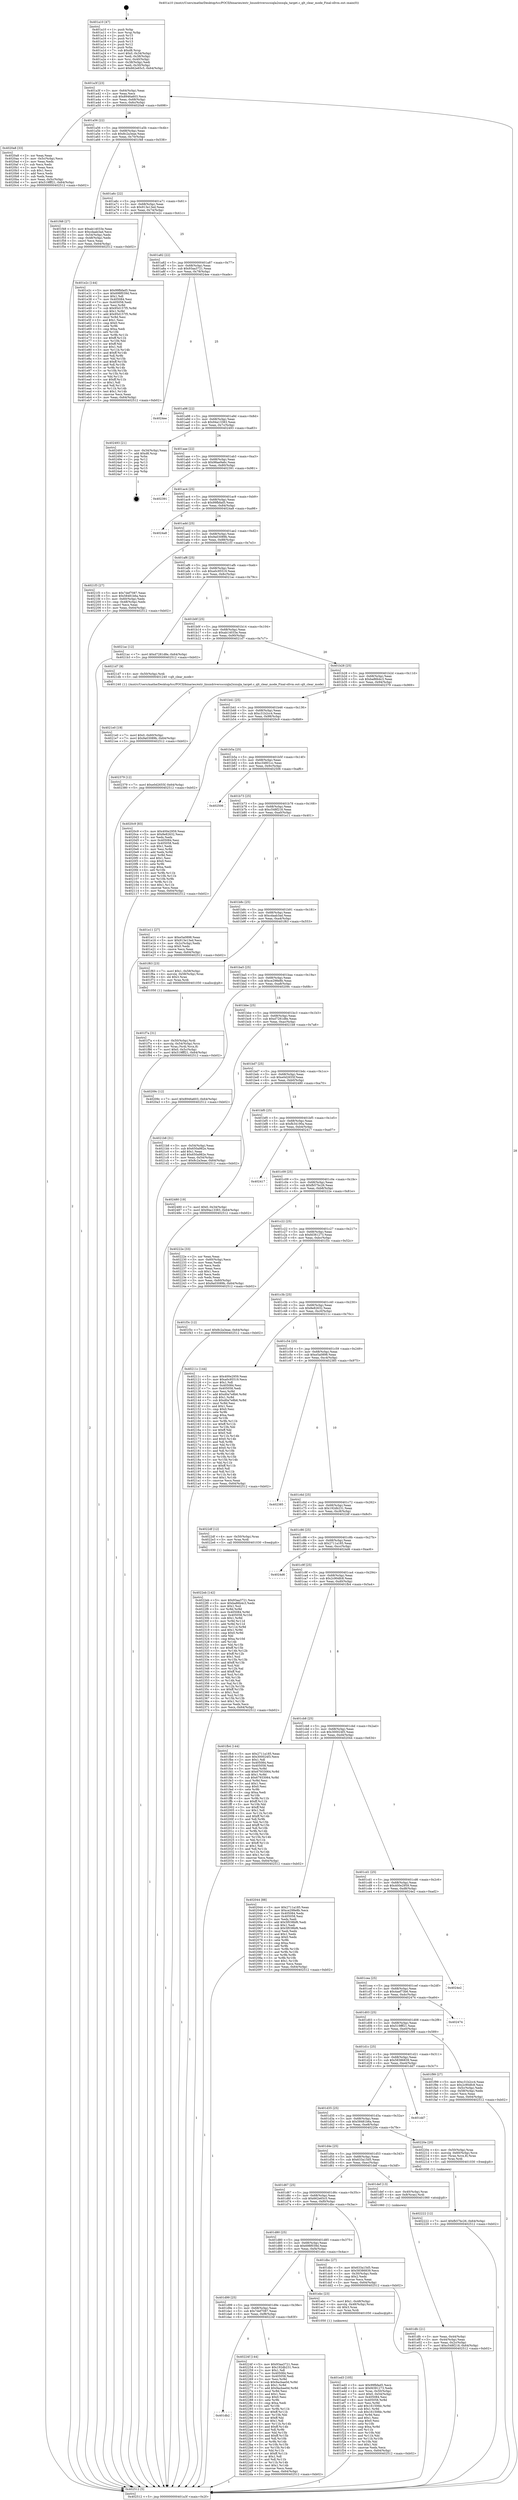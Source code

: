 digraph "0x401a10" {
  label = "0x401a10 (/mnt/c/Users/mathe/Desktop/tcc/POCII/binaries/extr_linuxdriversscsiqla2xxxqla_target.c_qlt_clear_mode_Final-ollvm.out::main(0))"
  labelloc = "t"
  node[shape=record]

  Entry [label="",width=0.3,height=0.3,shape=circle,fillcolor=black,style=filled]
  "0x401a3f" [label="{
     0x401a3f [23]\l
     | [instrs]\l
     &nbsp;&nbsp;0x401a3f \<+3\>: mov -0x64(%rbp),%eax\l
     &nbsp;&nbsp;0x401a42 \<+2\>: mov %eax,%ecx\l
     &nbsp;&nbsp;0x401a44 \<+6\>: sub $0x8946a603,%ecx\l
     &nbsp;&nbsp;0x401a4a \<+3\>: mov %eax,-0x68(%rbp)\l
     &nbsp;&nbsp;0x401a4d \<+3\>: mov %ecx,-0x6c(%rbp)\l
     &nbsp;&nbsp;0x401a50 \<+6\>: je 00000000004020a8 \<main+0x698\>\l
  }"]
  "0x4020a8" [label="{
     0x4020a8 [33]\l
     | [instrs]\l
     &nbsp;&nbsp;0x4020a8 \<+2\>: xor %eax,%eax\l
     &nbsp;&nbsp;0x4020aa \<+3\>: mov -0x5c(%rbp),%ecx\l
     &nbsp;&nbsp;0x4020ad \<+2\>: mov %eax,%edx\l
     &nbsp;&nbsp;0x4020af \<+2\>: sub %ecx,%edx\l
     &nbsp;&nbsp;0x4020b1 \<+2\>: mov %eax,%ecx\l
     &nbsp;&nbsp;0x4020b3 \<+3\>: sub $0x1,%ecx\l
     &nbsp;&nbsp;0x4020b6 \<+2\>: add %ecx,%edx\l
     &nbsp;&nbsp;0x4020b8 \<+2\>: sub %edx,%eax\l
     &nbsp;&nbsp;0x4020ba \<+3\>: mov %eax,-0x5c(%rbp)\l
     &nbsp;&nbsp;0x4020bd \<+7\>: movl $0x519fff21,-0x64(%rbp)\l
     &nbsp;&nbsp;0x4020c4 \<+5\>: jmp 0000000000402512 \<main+0xb02\>\l
  }"]
  "0x401a56" [label="{
     0x401a56 [22]\l
     | [instrs]\l
     &nbsp;&nbsp;0x401a56 \<+5\>: jmp 0000000000401a5b \<main+0x4b\>\l
     &nbsp;&nbsp;0x401a5b \<+3\>: mov -0x68(%rbp),%eax\l
     &nbsp;&nbsp;0x401a5e \<+5\>: sub $0x8c2a3eae,%eax\l
     &nbsp;&nbsp;0x401a63 \<+3\>: mov %eax,-0x70(%rbp)\l
     &nbsp;&nbsp;0x401a66 \<+6\>: je 0000000000401f48 \<main+0x538\>\l
  }"]
  Exit [label="",width=0.3,height=0.3,shape=circle,fillcolor=black,style=filled,peripheries=2]
  "0x401f48" [label="{
     0x401f48 [27]\l
     | [instrs]\l
     &nbsp;&nbsp;0x401f48 \<+5\>: mov $0xab14033e,%eax\l
     &nbsp;&nbsp;0x401f4d \<+5\>: mov $0xcdaab3ad,%ecx\l
     &nbsp;&nbsp;0x401f52 \<+3\>: mov -0x54(%rbp),%edx\l
     &nbsp;&nbsp;0x401f55 \<+3\>: cmp -0x48(%rbp),%edx\l
     &nbsp;&nbsp;0x401f58 \<+3\>: cmovl %ecx,%eax\l
     &nbsp;&nbsp;0x401f5b \<+3\>: mov %eax,-0x64(%rbp)\l
     &nbsp;&nbsp;0x401f5e \<+5\>: jmp 0000000000402512 \<main+0xb02\>\l
  }"]
  "0x401a6c" [label="{
     0x401a6c [22]\l
     | [instrs]\l
     &nbsp;&nbsp;0x401a6c \<+5\>: jmp 0000000000401a71 \<main+0x61\>\l
     &nbsp;&nbsp;0x401a71 \<+3\>: mov -0x68(%rbp),%eax\l
     &nbsp;&nbsp;0x401a74 \<+5\>: sub $0x913e13ed,%eax\l
     &nbsp;&nbsp;0x401a79 \<+3\>: mov %eax,-0x74(%rbp)\l
     &nbsp;&nbsp;0x401a7c \<+6\>: je 0000000000401e2c \<main+0x41c\>\l
  }"]
  "0x4022eb" [label="{
     0x4022eb [142]\l
     | [instrs]\l
     &nbsp;&nbsp;0x4022eb \<+5\>: mov $0x93aa3721,%ecx\l
     &nbsp;&nbsp;0x4022f0 \<+5\>: mov $0xba86b4c3,%edx\l
     &nbsp;&nbsp;0x4022f5 \<+3\>: mov $0x1,%sil\l
     &nbsp;&nbsp;0x4022f8 \<+3\>: xor %r8d,%r8d\l
     &nbsp;&nbsp;0x4022fb \<+8\>: mov 0x405084,%r9d\l
     &nbsp;&nbsp;0x402303 \<+8\>: mov 0x405058,%r10d\l
     &nbsp;&nbsp;0x40230b \<+4\>: sub $0x1,%r8d\l
     &nbsp;&nbsp;0x40230f \<+3\>: mov %r9d,%r11d\l
     &nbsp;&nbsp;0x402312 \<+3\>: add %r8d,%r11d\l
     &nbsp;&nbsp;0x402315 \<+4\>: imul %r11d,%r9d\l
     &nbsp;&nbsp;0x402319 \<+4\>: and $0x1,%r9d\l
     &nbsp;&nbsp;0x40231d \<+4\>: cmp $0x0,%r9d\l
     &nbsp;&nbsp;0x402321 \<+3\>: sete %bl\l
     &nbsp;&nbsp;0x402324 \<+4\>: cmp $0xa,%r10d\l
     &nbsp;&nbsp;0x402328 \<+4\>: setl %r14b\l
     &nbsp;&nbsp;0x40232c \<+3\>: mov %bl,%r15b\l
     &nbsp;&nbsp;0x40232f \<+4\>: xor $0xff,%r15b\l
     &nbsp;&nbsp;0x402333 \<+3\>: mov %r14b,%r12b\l
     &nbsp;&nbsp;0x402336 \<+4\>: xor $0xff,%r12b\l
     &nbsp;&nbsp;0x40233a \<+4\>: xor $0x1,%sil\l
     &nbsp;&nbsp;0x40233e \<+3\>: mov %r15b,%r13b\l
     &nbsp;&nbsp;0x402341 \<+4\>: and $0xff,%r13b\l
     &nbsp;&nbsp;0x402345 \<+3\>: and %sil,%bl\l
     &nbsp;&nbsp;0x402348 \<+3\>: mov %r12b,%al\l
     &nbsp;&nbsp;0x40234b \<+2\>: and $0xff,%al\l
     &nbsp;&nbsp;0x40234d \<+3\>: and %sil,%r14b\l
     &nbsp;&nbsp;0x402350 \<+3\>: or %bl,%r13b\l
     &nbsp;&nbsp;0x402353 \<+3\>: or %r14b,%al\l
     &nbsp;&nbsp;0x402356 \<+3\>: xor %al,%r13b\l
     &nbsp;&nbsp;0x402359 \<+3\>: or %r12b,%r15b\l
     &nbsp;&nbsp;0x40235c \<+4\>: xor $0xff,%r15b\l
     &nbsp;&nbsp;0x402360 \<+4\>: or $0x1,%sil\l
     &nbsp;&nbsp;0x402364 \<+3\>: and %sil,%r15b\l
     &nbsp;&nbsp;0x402367 \<+3\>: or %r15b,%r13b\l
     &nbsp;&nbsp;0x40236a \<+4\>: test $0x1,%r13b\l
     &nbsp;&nbsp;0x40236e \<+3\>: cmovne %edx,%ecx\l
     &nbsp;&nbsp;0x402371 \<+3\>: mov %ecx,-0x64(%rbp)\l
     &nbsp;&nbsp;0x402374 \<+5\>: jmp 0000000000402512 \<main+0xb02\>\l
  }"]
  "0x401e2c" [label="{
     0x401e2c [144]\l
     | [instrs]\l
     &nbsp;&nbsp;0x401e2c \<+5\>: mov $0x99fbfad5,%eax\l
     &nbsp;&nbsp;0x401e31 \<+5\>: mov $0x698f039d,%ecx\l
     &nbsp;&nbsp;0x401e36 \<+2\>: mov $0x1,%dl\l
     &nbsp;&nbsp;0x401e38 \<+7\>: mov 0x405084,%esi\l
     &nbsp;&nbsp;0x401e3f \<+7\>: mov 0x405058,%edi\l
     &nbsp;&nbsp;0x401e46 \<+3\>: mov %esi,%r8d\l
     &nbsp;&nbsp;0x401e49 \<+7\>: sub $0x95d157f5,%r8d\l
     &nbsp;&nbsp;0x401e50 \<+4\>: sub $0x1,%r8d\l
     &nbsp;&nbsp;0x401e54 \<+7\>: add $0x95d157f5,%r8d\l
     &nbsp;&nbsp;0x401e5b \<+4\>: imul %r8d,%esi\l
     &nbsp;&nbsp;0x401e5f \<+3\>: and $0x1,%esi\l
     &nbsp;&nbsp;0x401e62 \<+3\>: cmp $0x0,%esi\l
     &nbsp;&nbsp;0x401e65 \<+4\>: sete %r9b\l
     &nbsp;&nbsp;0x401e69 \<+3\>: cmp $0xa,%edi\l
     &nbsp;&nbsp;0x401e6c \<+4\>: setl %r10b\l
     &nbsp;&nbsp;0x401e70 \<+3\>: mov %r9b,%r11b\l
     &nbsp;&nbsp;0x401e73 \<+4\>: xor $0xff,%r11b\l
     &nbsp;&nbsp;0x401e77 \<+3\>: mov %r10b,%bl\l
     &nbsp;&nbsp;0x401e7a \<+3\>: xor $0xff,%bl\l
     &nbsp;&nbsp;0x401e7d \<+3\>: xor $0x1,%dl\l
     &nbsp;&nbsp;0x401e80 \<+3\>: mov %r11b,%r14b\l
     &nbsp;&nbsp;0x401e83 \<+4\>: and $0xff,%r14b\l
     &nbsp;&nbsp;0x401e87 \<+3\>: and %dl,%r9b\l
     &nbsp;&nbsp;0x401e8a \<+3\>: mov %bl,%r15b\l
     &nbsp;&nbsp;0x401e8d \<+4\>: and $0xff,%r15b\l
     &nbsp;&nbsp;0x401e91 \<+3\>: and %dl,%r10b\l
     &nbsp;&nbsp;0x401e94 \<+3\>: or %r9b,%r14b\l
     &nbsp;&nbsp;0x401e97 \<+3\>: or %r10b,%r15b\l
     &nbsp;&nbsp;0x401e9a \<+3\>: xor %r15b,%r14b\l
     &nbsp;&nbsp;0x401e9d \<+3\>: or %bl,%r11b\l
     &nbsp;&nbsp;0x401ea0 \<+4\>: xor $0xff,%r11b\l
     &nbsp;&nbsp;0x401ea4 \<+3\>: or $0x1,%dl\l
     &nbsp;&nbsp;0x401ea7 \<+3\>: and %dl,%r11b\l
     &nbsp;&nbsp;0x401eaa \<+3\>: or %r11b,%r14b\l
     &nbsp;&nbsp;0x401ead \<+4\>: test $0x1,%r14b\l
     &nbsp;&nbsp;0x401eb1 \<+3\>: cmovne %ecx,%eax\l
     &nbsp;&nbsp;0x401eb4 \<+3\>: mov %eax,-0x64(%rbp)\l
     &nbsp;&nbsp;0x401eb7 \<+5\>: jmp 0000000000402512 \<main+0xb02\>\l
  }"]
  "0x401a82" [label="{
     0x401a82 [22]\l
     | [instrs]\l
     &nbsp;&nbsp;0x401a82 \<+5\>: jmp 0000000000401a87 \<main+0x77\>\l
     &nbsp;&nbsp;0x401a87 \<+3\>: mov -0x68(%rbp),%eax\l
     &nbsp;&nbsp;0x401a8a \<+5\>: sub $0x93aa3721,%eax\l
     &nbsp;&nbsp;0x401a8f \<+3\>: mov %eax,-0x78(%rbp)\l
     &nbsp;&nbsp;0x401a92 \<+6\>: je 00000000004024ee \<main+0xade\>\l
  }"]
  "0x401db2" [label="{
     0x401db2\l
  }", style=dashed]
  "0x4024ee" [label="{
     0x4024ee\l
  }", style=dashed]
  "0x401a98" [label="{
     0x401a98 [22]\l
     | [instrs]\l
     &nbsp;&nbsp;0x401a98 \<+5\>: jmp 0000000000401a9d \<main+0x8d\>\l
     &nbsp;&nbsp;0x401a9d \<+3\>: mov -0x68(%rbp),%eax\l
     &nbsp;&nbsp;0x401aa0 \<+5\>: sub $0x94a13383,%eax\l
     &nbsp;&nbsp;0x401aa5 \<+3\>: mov %eax,-0x7c(%rbp)\l
     &nbsp;&nbsp;0x401aa8 \<+6\>: je 0000000000402493 \<main+0xa83\>\l
  }"]
  "0x40224f" [label="{
     0x40224f [144]\l
     | [instrs]\l
     &nbsp;&nbsp;0x40224f \<+5\>: mov $0x93aa3721,%eax\l
     &nbsp;&nbsp;0x402254 \<+5\>: mov $0x192db231,%ecx\l
     &nbsp;&nbsp;0x402259 \<+2\>: mov $0x1,%dl\l
     &nbsp;&nbsp;0x40225b \<+7\>: mov 0x405084,%esi\l
     &nbsp;&nbsp;0x402262 \<+7\>: mov 0x405058,%edi\l
     &nbsp;&nbsp;0x402269 \<+3\>: mov %esi,%r8d\l
     &nbsp;&nbsp;0x40226c \<+7\>: sub $0x9acbae0d,%r8d\l
     &nbsp;&nbsp;0x402273 \<+4\>: sub $0x1,%r8d\l
     &nbsp;&nbsp;0x402277 \<+7\>: add $0x9acbae0d,%r8d\l
     &nbsp;&nbsp;0x40227e \<+4\>: imul %r8d,%esi\l
     &nbsp;&nbsp;0x402282 \<+3\>: and $0x1,%esi\l
     &nbsp;&nbsp;0x402285 \<+3\>: cmp $0x0,%esi\l
     &nbsp;&nbsp;0x402288 \<+4\>: sete %r9b\l
     &nbsp;&nbsp;0x40228c \<+3\>: cmp $0xa,%edi\l
     &nbsp;&nbsp;0x40228f \<+4\>: setl %r10b\l
     &nbsp;&nbsp;0x402293 \<+3\>: mov %r9b,%r11b\l
     &nbsp;&nbsp;0x402296 \<+4\>: xor $0xff,%r11b\l
     &nbsp;&nbsp;0x40229a \<+3\>: mov %r10b,%bl\l
     &nbsp;&nbsp;0x40229d \<+3\>: xor $0xff,%bl\l
     &nbsp;&nbsp;0x4022a0 \<+3\>: xor $0x1,%dl\l
     &nbsp;&nbsp;0x4022a3 \<+3\>: mov %r11b,%r14b\l
     &nbsp;&nbsp;0x4022a6 \<+4\>: and $0xff,%r14b\l
     &nbsp;&nbsp;0x4022aa \<+3\>: and %dl,%r9b\l
     &nbsp;&nbsp;0x4022ad \<+3\>: mov %bl,%r15b\l
     &nbsp;&nbsp;0x4022b0 \<+4\>: and $0xff,%r15b\l
     &nbsp;&nbsp;0x4022b4 \<+3\>: and %dl,%r10b\l
     &nbsp;&nbsp;0x4022b7 \<+3\>: or %r9b,%r14b\l
     &nbsp;&nbsp;0x4022ba \<+3\>: or %r10b,%r15b\l
     &nbsp;&nbsp;0x4022bd \<+3\>: xor %r15b,%r14b\l
     &nbsp;&nbsp;0x4022c0 \<+3\>: or %bl,%r11b\l
     &nbsp;&nbsp;0x4022c3 \<+4\>: xor $0xff,%r11b\l
     &nbsp;&nbsp;0x4022c7 \<+3\>: or $0x1,%dl\l
     &nbsp;&nbsp;0x4022ca \<+3\>: and %dl,%r11b\l
     &nbsp;&nbsp;0x4022cd \<+3\>: or %r11b,%r14b\l
     &nbsp;&nbsp;0x4022d0 \<+4\>: test $0x1,%r14b\l
     &nbsp;&nbsp;0x4022d4 \<+3\>: cmovne %ecx,%eax\l
     &nbsp;&nbsp;0x4022d7 \<+3\>: mov %eax,-0x64(%rbp)\l
     &nbsp;&nbsp;0x4022da \<+5\>: jmp 0000000000402512 \<main+0xb02\>\l
  }"]
  "0x402493" [label="{
     0x402493 [21]\l
     | [instrs]\l
     &nbsp;&nbsp;0x402493 \<+3\>: mov -0x34(%rbp),%eax\l
     &nbsp;&nbsp;0x402496 \<+7\>: add $0xd8,%rsp\l
     &nbsp;&nbsp;0x40249d \<+1\>: pop %rbx\l
     &nbsp;&nbsp;0x40249e \<+2\>: pop %r12\l
     &nbsp;&nbsp;0x4024a0 \<+2\>: pop %r13\l
     &nbsp;&nbsp;0x4024a2 \<+2\>: pop %r14\l
     &nbsp;&nbsp;0x4024a4 \<+2\>: pop %r15\l
     &nbsp;&nbsp;0x4024a6 \<+1\>: pop %rbp\l
     &nbsp;&nbsp;0x4024a7 \<+1\>: ret\l
  }"]
  "0x401aae" [label="{
     0x401aae [22]\l
     | [instrs]\l
     &nbsp;&nbsp;0x401aae \<+5\>: jmp 0000000000401ab3 \<main+0xa3\>\l
     &nbsp;&nbsp;0x401ab3 \<+3\>: mov -0x68(%rbp),%eax\l
     &nbsp;&nbsp;0x401ab6 \<+5\>: sub $0x98ae9a6c,%eax\l
     &nbsp;&nbsp;0x401abb \<+3\>: mov %eax,-0x80(%rbp)\l
     &nbsp;&nbsp;0x401abe \<+6\>: je 0000000000402391 \<main+0x981\>\l
  }"]
  "0x402222" [label="{
     0x402222 [12]\l
     | [instrs]\l
     &nbsp;&nbsp;0x402222 \<+7\>: movl $0xfb57bc26,-0x64(%rbp)\l
     &nbsp;&nbsp;0x402229 \<+5\>: jmp 0000000000402512 \<main+0xb02\>\l
  }"]
  "0x402391" [label="{
     0x402391\l
  }", style=dashed]
  "0x401ac4" [label="{
     0x401ac4 [25]\l
     | [instrs]\l
     &nbsp;&nbsp;0x401ac4 \<+5\>: jmp 0000000000401ac9 \<main+0xb9\>\l
     &nbsp;&nbsp;0x401ac9 \<+3\>: mov -0x68(%rbp),%eax\l
     &nbsp;&nbsp;0x401acc \<+5\>: sub $0x99fbfad5,%eax\l
     &nbsp;&nbsp;0x401ad1 \<+6\>: mov %eax,-0x84(%rbp)\l
     &nbsp;&nbsp;0x401ad7 \<+6\>: je 00000000004024a8 \<main+0xa98\>\l
  }"]
  "0x4021e0" [label="{
     0x4021e0 [19]\l
     | [instrs]\l
     &nbsp;&nbsp;0x4021e0 \<+7\>: movl $0x0,-0x60(%rbp)\l
     &nbsp;&nbsp;0x4021e7 \<+7\>: movl $0x9a03089b,-0x64(%rbp)\l
     &nbsp;&nbsp;0x4021ee \<+5\>: jmp 0000000000402512 \<main+0xb02\>\l
  }"]
  "0x4024a8" [label="{
     0x4024a8\l
  }", style=dashed]
  "0x401add" [label="{
     0x401add [25]\l
     | [instrs]\l
     &nbsp;&nbsp;0x401add \<+5\>: jmp 0000000000401ae2 \<main+0xd2\>\l
     &nbsp;&nbsp;0x401ae2 \<+3\>: mov -0x68(%rbp),%eax\l
     &nbsp;&nbsp;0x401ae5 \<+5\>: sub $0x9a03089b,%eax\l
     &nbsp;&nbsp;0x401aea \<+6\>: mov %eax,-0x88(%rbp)\l
     &nbsp;&nbsp;0x401af0 \<+6\>: je 00000000004021f3 \<main+0x7e3\>\l
  }"]
  "0x401f7a" [label="{
     0x401f7a [31]\l
     | [instrs]\l
     &nbsp;&nbsp;0x401f7a \<+4\>: mov -0x50(%rbp),%rdi\l
     &nbsp;&nbsp;0x401f7e \<+4\>: movslq -0x54(%rbp),%rcx\l
     &nbsp;&nbsp;0x401f82 \<+4\>: mov %rax,(%rdi,%rcx,8)\l
     &nbsp;&nbsp;0x401f86 \<+7\>: movl $0x0,-0x5c(%rbp)\l
     &nbsp;&nbsp;0x401f8d \<+7\>: movl $0x519fff21,-0x64(%rbp)\l
     &nbsp;&nbsp;0x401f94 \<+5\>: jmp 0000000000402512 \<main+0xb02\>\l
  }"]
  "0x4021f3" [label="{
     0x4021f3 [27]\l
     | [instrs]\l
     &nbsp;&nbsp;0x4021f3 \<+5\>: mov $0x7def7087,%eax\l
     &nbsp;&nbsp;0x4021f8 \<+5\>: mov $0x58481b6a,%ecx\l
     &nbsp;&nbsp;0x4021fd \<+3\>: mov -0x60(%rbp),%edx\l
     &nbsp;&nbsp;0x402200 \<+3\>: cmp -0x48(%rbp),%edx\l
     &nbsp;&nbsp;0x402203 \<+3\>: cmovl %ecx,%eax\l
     &nbsp;&nbsp;0x402206 \<+3\>: mov %eax,-0x64(%rbp)\l
     &nbsp;&nbsp;0x402209 \<+5\>: jmp 0000000000402512 \<main+0xb02\>\l
  }"]
  "0x401af6" [label="{
     0x401af6 [25]\l
     | [instrs]\l
     &nbsp;&nbsp;0x401af6 \<+5\>: jmp 0000000000401afb \<main+0xeb\>\l
     &nbsp;&nbsp;0x401afb \<+3\>: mov -0x68(%rbp),%eax\l
     &nbsp;&nbsp;0x401afe \<+5\>: sub $0xa0c95519,%eax\l
     &nbsp;&nbsp;0x401b03 \<+6\>: mov %eax,-0x8c(%rbp)\l
     &nbsp;&nbsp;0x401b09 \<+6\>: je 00000000004021ac \<main+0x79c\>\l
  }"]
  "0x401ed3" [label="{
     0x401ed3 [105]\l
     | [instrs]\l
     &nbsp;&nbsp;0x401ed3 \<+5\>: mov $0x99fbfad5,%ecx\l
     &nbsp;&nbsp;0x401ed8 \<+5\>: mov $0xfd381273,%edx\l
     &nbsp;&nbsp;0x401edd \<+4\>: mov %rax,-0x50(%rbp)\l
     &nbsp;&nbsp;0x401ee1 \<+7\>: movl $0x0,-0x54(%rbp)\l
     &nbsp;&nbsp;0x401ee8 \<+7\>: mov 0x405084,%esi\l
     &nbsp;&nbsp;0x401eef \<+8\>: mov 0x405058,%r8d\l
     &nbsp;&nbsp;0x401ef7 \<+3\>: mov %esi,%r9d\l
     &nbsp;&nbsp;0x401efa \<+7\>: add $0x16150fdc,%r9d\l
     &nbsp;&nbsp;0x401f01 \<+4\>: sub $0x1,%r9d\l
     &nbsp;&nbsp;0x401f05 \<+7\>: sub $0x16150fdc,%r9d\l
     &nbsp;&nbsp;0x401f0c \<+4\>: imul %r9d,%esi\l
     &nbsp;&nbsp;0x401f10 \<+3\>: and $0x1,%esi\l
     &nbsp;&nbsp;0x401f13 \<+3\>: cmp $0x0,%esi\l
     &nbsp;&nbsp;0x401f16 \<+4\>: sete %r10b\l
     &nbsp;&nbsp;0x401f1a \<+4\>: cmp $0xa,%r8d\l
     &nbsp;&nbsp;0x401f1e \<+4\>: setl %r11b\l
     &nbsp;&nbsp;0x401f22 \<+3\>: mov %r10b,%bl\l
     &nbsp;&nbsp;0x401f25 \<+3\>: and %r11b,%bl\l
     &nbsp;&nbsp;0x401f28 \<+3\>: xor %r11b,%r10b\l
     &nbsp;&nbsp;0x401f2b \<+3\>: or %r10b,%bl\l
     &nbsp;&nbsp;0x401f2e \<+3\>: test $0x1,%bl\l
     &nbsp;&nbsp;0x401f31 \<+3\>: cmovne %edx,%ecx\l
     &nbsp;&nbsp;0x401f34 \<+3\>: mov %ecx,-0x64(%rbp)\l
     &nbsp;&nbsp;0x401f37 \<+5\>: jmp 0000000000402512 \<main+0xb02\>\l
  }"]
  "0x4021ac" [label="{
     0x4021ac [12]\l
     | [instrs]\l
     &nbsp;&nbsp;0x4021ac \<+7\>: movl $0xd7281d8e,-0x64(%rbp)\l
     &nbsp;&nbsp;0x4021b3 \<+5\>: jmp 0000000000402512 \<main+0xb02\>\l
  }"]
  "0x401b0f" [label="{
     0x401b0f [25]\l
     | [instrs]\l
     &nbsp;&nbsp;0x401b0f \<+5\>: jmp 0000000000401b14 \<main+0x104\>\l
     &nbsp;&nbsp;0x401b14 \<+3\>: mov -0x68(%rbp),%eax\l
     &nbsp;&nbsp;0x401b17 \<+5\>: sub $0xab14033e,%eax\l
     &nbsp;&nbsp;0x401b1c \<+6\>: mov %eax,-0x90(%rbp)\l
     &nbsp;&nbsp;0x401b22 \<+6\>: je 00000000004021d7 \<main+0x7c7\>\l
  }"]
  "0x401d99" [label="{
     0x401d99 [25]\l
     | [instrs]\l
     &nbsp;&nbsp;0x401d99 \<+5\>: jmp 0000000000401d9e \<main+0x38e\>\l
     &nbsp;&nbsp;0x401d9e \<+3\>: mov -0x68(%rbp),%eax\l
     &nbsp;&nbsp;0x401da1 \<+5\>: sub $0x7def7087,%eax\l
     &nbsp;&nbsp;0x401da6 \<+6\>: mov %eax,-0xf8(%rbp)\l
     &nbsp;&nbsp;0x401dac \<+6\>: je 000000000040224f \<main+0x83f\>\l
  }"]
  "0x4021d7" [label="{
     0x4021d7 [9]\l
     | [instrs]\l
     &nbsp;&nbsp;0x4021d7 \<+4\>: mov -0x50(%rbp),%rdi\l
     &nbsp;&nbsp;0x4021db \<+5\>: call 0000000000401240 \<qlt_clear_mode\>\l
     | [calls]\l
     &nbsp;&nbsp;0x401240 \{1\} (/mnt/c/Users/mathe/Desktop/tcc/POCII/binaries/extr_linuxdriversscsiqla2xxxqla_target.c_qlt_clear_mode_Final-ollvm.out::qlt_clear_mode)\l
  }"]
  "0x401b28" [label="{
     0x401b28 [25]\l
     | [instrs]\l
     &nbsp;&nbsp;0x401b28 \<+5\>: jmp 0000000000401b2d \<main+0x11d\>\l
     &nbsp;&nbsp;0x401b2d \<+3\>: mov -0x68(%rbp),%eax\l
     &nbsp;&nbsp;0x401b30 \<+5\>: sub $0xba86b4c3,%eax\l
     &nbsp;&nbsp;0x401b35 \<+6\>: mov %eax,-0x94(%rbp)\l
     &nbsp;&nbsp;0x401b3b \<+6\>: je 0000000000402379 \<main+0x969\>\l
  }"]
  "0x401ebc" [label="{
     0x401ebc [23]\l
     | [instrs]\l
     &nbsp;&nbsp;0x401ebc \<+7\>: movl $0x1,-0x48(%rbp)\l
     &nbsp;&nbsp;0x401ec3 \<+4\>: movslq -0x48(%rbp),%rax\l
     &nbsp;&nbsp;0x401ec7 \<+4\>: shl $0x3,%rax\l
     &nbsp;&nbsp;0x401ecb \<+3\>: mov %rax,%rdi\l
     &nbsp;&nbsp;0x401ece \<+5\>: call 0000000000401050 \<malloc@plt\>\l
     | [calls]\l
     &nbsp;&nbsp;0x401050 \{1\} (unknown)\l
  }"]
  "0x402379" [label="{
     0x402379 [12]\l
     | [instrs]\l
     &nbsp;&nbsp;0x402379 \<+7\>: movl $0xe0d2655f,-0x64(%rbp)\l
     &nbsp;&nbsp;0x402380 \<+5\>: jmp 0000000000402512 \<main+0xb02\>\l
  }"]
  "0x401b41" [label="{
     0x401b41 [25]\l
     | [instrs]\l
     &nbsp;&nbsp;0x401b41 \<+5\>: jmp 0000000000401b46 \<main+0x136\>\l
     &nbsp;&nbsp;0x401b46 \<+3\>: mov -0x68(%rbp),%eax\l
     &nbsp;&nbsp;0x401b49 \<+5\>: sub $0xc31b2cc4,%eax\l
     &nbsp;&nbsp;0x401b4e \<+6\>: mov %eax,-0x98(%rbp)\l
     &nbsp;&nbsp;0x401b54 \<+6\>: je 00000000004020c9 \<main+0x6b9\>\l
  }"]
  "0x401dfc" [label="{
     0x401dfc [21]\l
     | [instrs]\l
     &nbsp;&nbsp;0x401dfc \<+3\>: mov %eax,-0x44(%rbp)\l
     &nbsp;&nbsp;0x401dff \<+3\>: mov -0x44(%rbp),%eax\l
     &nbsp;&nbsp;0x401e02 \<+3\>: mov %eax,-0x2c(%rbp)\l
     &nbsp;&nbsp;0x401e05 \<+7\>: movl $0xc548f218,-0x64(%rbp)\l
     &nbsp;&nbsp;0x401e0c \<+5\>: jmp 0000000000402512 \<main+0xb02\>\l
  }"]
  "0x4020c9" [label="{
     0x4020c9 [83]\l
     | [instrs]\l
     &nbsp;&nbsp;0x4020c9 \<+5\>: mov $0x400e2959,%eax\l
     &nbsp;&nbsp;0x4020ce \<+5\>: mov $0x8e82632,%ecx\l
     &nbsp;&nbsp;0x4020d3 \<+2\>: xor %edx,%edx\l
     &nbsp;&nbsp;0x4020d5 \<+7\>: mov 0x405084,%esi\l
     &nbsp;&nbsp;0x4020dc \<+7\>: mov 0x405058,%edi\l
     &nbsp;&nbsp;0x4020e3 \<+3\>: sub $0x1,%edx\l
     &nbsp;&nbsp;0x4020e6 \<+3\>: mov %esi,%r8d\l
     &nbsp;&nbsp;0x4020e9 \<+3\>: add %edx,%r8d\l
     &nbsp;&nbsp;0x4020ec \<+4\>: imul %r8d,%esi\l
     &nbsp;&nbsp;0x4020f0 \<+3\>: and $0x1,%esi\l
     &nbsp;&nbsp;0x4020f3 \<+3\>: cmp $0x0,%esi\l
     &nbsp;&nbsp;0x4020f6 \<+4\>: sete %r9b\l
     &nbsp;&nbsp;0x4020fa \<+3\>: cmp $0xa,%edi\l
     &nbsp;&nbsp;0x4020fd \<+4\>: setl %r10b\l
     &nbsp;&nbsp;0x402101 \<+3\>: mov %r9b,%r11b\l
     &nbsp;&nbsp;0x402104 \<+3\>: and %r10b,%r11b\l
     &nbsp;&nbsp;0x402107 \<+3\>: xor %r10b,%r9b\l
     &nbsp;&nbsp;0x40210a \<+3\>: or %r9b,%r11b\l
     &nbsp;&nbsp;0x40210d \<+4\>: test $0x1,%r11b\l
     &nbsp;&nbsp;0x402111 \<+3\>: cmovne %ecx,%eax\l
     &nbsp;&nbsp;0x402114 \<+3\>: mov %eax,-0x64(%rbp)\l
     &nbsp;&nbsp;0x402117 \<+5\>: jmp 0000000000402512 \<main+0xb02\>\l
  }"]
  "0x401b5a" [label="{
     0x401b5a [25]\l
     | [instrs]\l
     &nbsp;&nbsp;0x401b5a \<+5\>: jmp 0000000000401b5f \<main+0x14f\>\l
     &nbsp;&nbsp;0x401b5f \<+3\>: mov -0x68(%rbp),%eax\l
     &nbsp;&nbsp;0x401b62 \<+5\>: sub $0xc34801cc,%eax\l
     &nbsp;&nbsp;0x401b67 \<+6\>: mov %eax,-0x9c(%rbp)\l
     &nbsp;&nbsp;0x401b6d \<+6\>: je 0000000000402506 \<main+0xaf6\>\l
  }"]
  "0x401a10" [label="{
     0x401a10 [47]\l
     | [instrs]\l
     &nbsp;&nbsp;0x401a10 \<+1\>: push %rbp\l
     &nbsp;&nbsp;0x401a11 \<+3\>: mov %rsp,%rbp\l
     &nbsp;&nbsp;0x401a14 \<+2\>: push %r15\l
     &nbsp;&nbsp;0x401a16 \<+2\>: push %r14\l
     &nbsp;&nbsp;0x401a18 \<+2\>: push %r13\l
     &nbsp;&nbsp;0x401a1a \<+2\>: push %r12\l
     &nbsp;&nbsp;0x401a1c \<+1\>: push %rbx\l
     &nbsp;&nbsp;0x401a1d \<+7\>: sub $0xd8,%rsp\l
     &nbsp;&nbsp;0x401a24 \<+7\>: movl $0x0,-0x34(%rbp)\l
     &nbsp;&nbsp;0x401a2b \<+3\>: mov %edi,-0x38(%rbp)\l
     &nbsp;&nbsp;0x401a2e \<+4\>: mov %rsi,-0x40(%rbp)\l
     &nbsp;&nbsp;0x401a32 \<+3\>: mov -0x38(%rbp),%edi\l
     &nbsp;&nbsp;0x401a35 \<+3\>: mov %edi,-0x30(%rbp)\l
     &nbsp;&nbsp;0x401a38 \<+7\>: movl $0x662e65c5,-0x64(%rbp)\l
  }"]
  "0x402506" [label="{
     0x402506\l
  }", style=dashed]
  "0x401b73" [label="{
     0x401b73 [25]\l
     | [instrs]\l
     &nbsp;&nbsp;0x401b73 \<+5\>: jmp 0000000000401b78 \<main+0x168\>\l
     &nbsp;&nbsp;0x401b78 \<+3\>: mov -0x68(%rbp),%eax\l
     &nbsp;&nbsp;0x401b7b \<+5\>: sub $0xc548f218,%eax\l
     &nbsp;&nbsp;0x401b80 \<+6\>: mov %eax,-0xa0(%rbp)\l
     &nbsp;&nbsp;0x401b86 \<+6\>: je 0000000000401e11 \<main+0x401\>\l
  }"]
  "0x402512" [label="{
     0x402512 [5]\l
     | [instrs]\l
     &nbsp;&nbsp;0x402512 \<+5\>: jmp 0000000000401a3f \<main+0x2f\>\l
  }"]
  "0x401e11" [label="{
     0x401e11 [27]\l
     | [instrs]\l
     &nbsp;&nbsp;0x401e11 \<+5\>: mov $0xe5a0898,%eax\l
     &nbsp;&nbsp;0x401e16 \<+5\>: mov $0x913e13ed,%ecx\l
     &nbsp;&nbsp;0x401e1b \<+3\>: mov -0x2c(%rbp),%edx\l
     &nbsp;&nbsp;0x401e1e \<+3\>: cmp $0x0,%edx\l
     &nbsp;&nbsp;0x401e21 \<+3\>: cmove %ecx,%eax\l
     &nbsp;&nbsp;0x401e24 \<+3\>: mov %eax,-0x64(%rbp)\l
     &nbsp;&nbsp;0x401e27 \<+5\>: jmp 0000000000402512 \<main+0xb02\>\l
  }"]
  "0x401b8c" [label="{
     0x401b8c [25]\l
     | [instrs]\l
     &nbsp;&nbsp;0x401b8c \<+5\>: jmp 0000000000401b91 \<main+0x181\>\l
     &nbsp;&nbsp;0x401b91 \<+3\>: mov -0x68(%rbp),%eax\l
     &nbsp;&nbsp;0x401b94 \<+5\>: sub $0xcdaab3ad,%eax\l
     &nbsp;&nbsp;0x401b99 \<+6\>: mov %eax,-0xa4(%rbp)\l
     &nbsp;&nbsp;0x401b9f \<+6\>: je 0000000000401f63 \<main+0x553\>\l
  }"]
  "0x401d80" [label="{
     0x401d80 [25]\l
     | [instrs]\l
     &nbsp;&nbsp;0x401d80 \<+5\>: jmp 0000000000401d85 \<main+0x375\>\l
     &nbsp;&nbsp;0x401d85 \<+3\>: mov -0x68(%rbp),%eax\l
     &nbsp;&nbsp;0x401d88 \<+5\>: sub $0x698f039d,%eax\l
     &nbsp;&nbsp;0x401d8d \<+6\>: mov %eax,-0xf4(%rbp)\l
     &nbsp;&nbsp;0x401d93 \<+6\>: je 0000000000401ebc \<main+0x4ac\>\l
  }"]
  "0x401f63" [label="{
     0x401f63 [23]\l
     | [instrs]\l
     &nbsp;&nbsp;0x401f63 \<+7\>: movl $0x1,-0x58(%rbp)\l
     &nbsp;&nbsp;0x401f6a \<+4\>: movslq -0x58(%rbp),%rax\l
     &nbsp;&nbsp;0x401f6e \<+4\>: shl $0x3,%rax\l
     &nbsp;&nbsp;0x401f72 \<+3\>: mov %rax,%rdi\l
     &nbsp;&nbsp;0x401f75 \<+5\>: call 0000000000401050 \<malloc@plt\>\l
     | [calls]\l
     &nbsp;&nbsp;0x401050 \{1\} (unknown)\l
  }"]
  "0x401ba5" [label="{
     0x401ba5 [25]\l
     | [instrs]\l
     &nbsp;&nbsp;0x401ba5 \<+5\>: jmp 0000000000401baa \<main+0x19a\>\l
     &nbsp;&nbsp;0x401baa \<+3\>: mov -0x68(%rbp),%eax\l
     &nbsp;&nbsp;0x401bad \<+5\>: sub $0xce298e8b,%eax\l
     &nbsp;&nbsp;0x401bb2 \<+6\>: mov %eax,-0xa8(%rbp)\l
     &nbsp;&nbsp;0x401bb8 \<+6\>: je 000000000040209c \<main+0x68c\>\l
  }"]
  "0x401dbc" [label="{
     0x401dbc [27]\l
     | [instrs]\l
     &nbsp;&nbsp;0x401dbc \<+5\>: mov $0x633a15d5,%eax\l
     &nbsp;&nbsp;0x401dc1 \<+5\>: mov $0x58386839,%ecx\l
     &nbsp;&nbsp;0x401dc6 \<+3\>: mov -0x30(%rbp),%edx\l
     &nbsp;&nbsp;0x401dc9 \<+3\>: cmp $0x2,%edx\l
     &nbsp;&nbsp;0x401dcc \<+3\>: cmovne %ecx,%eax\l
     &nbsp;&nbsp;0x401dcf \<+3\>: mov %eax,-0x64(%rbp)\l
     &nbsp;&nbsp;0x401dd2 \<+5\>: jmp 0000000000402512 \<main+0xb02\>\l
  }"]
  "0x40209c" [label="{
     0x40209c [12]\l
     | [instrs]\l
     &nbsp;&nbsp;0x40209c \<+7\>: movl $0x8946a603,-0x64(%rbp)\l
     &nbsp;&nbsp;0x4020a3 \<+5\>: jmp 0000000000402512 \<main+0xb02\>\l
  }"]
  "0x401bbe" [label="{
     0x401bbe [25]\l
     | [instrs]\l
     &nbsp;&nbsp;0x401bbe \<+5\>: jmp 0000000000401bc3 \<main+0x1b3\>\l
     &nbsp;&nbsp;0x401bc3 \<+3\>: mov -0x68(%rbp),%eax\l
     &nbsp;&nbsp;0x401bc6 \<+5\>: sub $0xd7281d8e,%eax\l
     &nbsp;&nbsp;0x401bcb \<+6\>: mov %eax,-0xac(%rbp)\l
     &nbsp;&nbsp;0x401bd1 \<+6\>: je 00000000004021b8 \<main+0x7a8\>\l
  }"]
  "0x401d67" [label="{
     0x401d67 [25]\l
     | [instrs]\l
     &nbsp;&nbsp;0x401d67 \<+5\>: jmp 0000000000401d6c \<main+0x35c\>\l
     &nbsp;&nbsp;0x401d6c \<+3\>: mov -0x68(%rbp),%eax\l
     &nbsp;&nbsp;0x401d6f \<+5\>: sub $0x662e65c5,%eax\l
     &nbsp;&nbsp;0x401d74 \<+6\>: mov %eax,-0xf0(%rbp)\l
     &nbsp;&nbsp;0x401d7a \<+6\>: je 0000000000401dbc \<main+0x3ac\>\l
  }"]
  "0x4021b8" [label="{
     0x4021b8 [31]\l
     | [instrs]\l
     &nbsp;&nbsp;0x4021b8 \<+3\>: mov -0x54(%rbp),%eax\l
     &nbsp;&nbsp;0x4021bb \<+5\>: sub $0x650a982e,%eax\l
     &nbsp;&nbsp;0x4021c0 \<+3\>: add $0x1,%eax\l
     &nbsp;&nbsp;0x4021c3 \<+5\>: add $0x650a982e,%eax\l
     &nbsp;&nbsp;0x4021c8 \<+3\>: mov %eax,-0x54(%rbp)\l
     &nbsp;&nbsp;0x4021cb \<+7\>: movl $0x8c2a3eae,-0x64(%rbp)\l
     &nbsp;&nbsp;0x4021d2 \<+5\>: jmp 0000000000402512 \<main+0xb02\>\l
  }"]
  "0x401bd7" [label="{
     0x401bd7 [25]\l
     | [instrs]\l
     &nbsp;&nbsp;0x401bd7 \<+5\>: jmp 0000000000401bdc \<main+0x1cc\>\l
     &nbsp;&nbsp;0x401bdc \<+3\>: mov -0x68(%rbp),%eax\l
     &nbsp;&nbsp;0x401bdf \<+5\>: sub $0xe0d2655f,%eax\l
     &nbsp;&nbsp;0x401be4 \<+6\>: mov %eax,-0xb0(%rbp)\l
     &nbsp;&nbsp;0x401bea \<+6\>: je 0000000000402480 \<main+0xa70\>\l
  }"]
  "0x401def" [label="{
     0x401def [13]\l
     | [instrs]\l
     &nbsp;&nbsp;0x401def \<+4\>: mov -0x40(%rbp),%rax\l
     &nbsp;&nbsp;0x401df3 \<+4\>: mov 0x8(%rax),%rdi\l
     &nbsp;&nbsp;0x401df7 \<+5\>: call 0000000000401060 \<atoi@plt\>\l
     | [calls]\l
     &nbsp;&nbsp;0x401060 \{1\} (unknown)\l
  }"]
  "0x402480" [label="{
     0x402480 [19]\l
     | [instrs]\l
     &nbsp;&nbsp;0x402480 \<+7\>: movl $0x0,-0x34(%rbp)\l
     &nbsp;&nbsp;0x402487 \<+7\>: movl $0x94a13383,-0x64(%rbp)\l
     &nbsp;&nbsp;0x40248e \<+5\>: jmp 0000000000402512 \<main+0xb02\>\l
  }"]
  "0x401bf0" [label="{
     0x401bf0 [25]\l
     | [instrs]\l
     &nbsp;&nbsp;0x401bf0 \<+5\>: jmp 0000000000401bf5 \<main+0x1e5\>\l
     &nbsp;&nbsp;0x401bf5 \<+3\>: mov -0x68(%rbp),%eax\l
     &nbsp;&nbsp;0x401bf8 \<+5\>: sub $0xfb34190a,%eax\l
     &nbsp;&nbsp;0x401bfd \<+6\>: mov %eax,-0xb4(%rbp)\l
     &nbsp;&nbsp;0x401c03 \<+6\>: je 0000000000402417 \<main+0xa07\>\l
  }"]
  "0x401d4e" [label="{
     0x401d4e [25]\l
     | [instrs]\l
     &nbsp;&nbsp;0x401d4e \<+5\>: jmp 0000000000401d53 \<main+0x343\>\l
     &nbsp;&nbsp;0x401d53 \<+3\>: mov -0x68(%rbp),%eax\l
     &nbsp;&nbsp;0x401d56 \<+5\>: sub $0x633a15d5,%eax\l
     &nbsp;&nbsp;0x401d5b \<+6\>: mov %eax,-0xec(%rbp)\l
     &nbsp;&nbsp;0x401d61 \<+6\>: je 0000000000401def \<main+0x3df\>\l
  }"]
  "0x402417" [label="{
     0x402417\l
  }", style=dashed]
  "0x401c09" [label="{
     0x401c09 [25]\l
     | [instrs]\l
     &nbsp;&nbsp;0x401c09 \<+5\>: jmp 0000000000401c0e \<main+0x1fe\>\l
     &nbsp;&nbsp;0x401c0e \<+3\>: mov -0x68(%rbp),%eax\l
     &nbsp;&nbsp;0x401c11 \<+5\>: sub $0xfb57bc26,%eax\l
     &nbsp;&nbsp;0x401c16 \<+6\>: mov %eax,-0xb8(%rbp)\l
     &nbsp;&nbsp;0x401c1c \<+6\>: je 000000000040222e \<main+0x81e\>\l
  }"]
  "0x40220e" [label="{
     0x40220e [20]\l
     | [instrs]\l
     &nbsp;&nbsp;0x40220e \<+4\>: mov -0x50(%rbp),%rax\l
     &nbsp;&nbsp;0x402212 \<+4\>: movslq -0x60(%rbp),%rcx\l
     &nbsp;&nbsp;0x402216 \<+4\>: mov (%rax,%rcx,8),%rax\l
     &nbsp;&nbsp;0x40221a \<+3\>: mov %rax,%rdi\l
     &nbsp;&nbsp;0x40221d \<+5\>: call 0000000000401030 \<free@plt\>\l
     | [calls]\l
     &nbsp;&nbsp;0x401030 \{1\} (unknown)\l
  }"]
  "0x40222e" [label="{
     0x40222e [33]\l
     | [instrs]\l
     &nbsp;&nbsp;0x40222e \<+2\>: xor %eax,%eax\l
     &nbsp;&nbsp;0x402230 \<+3\>: mov -0x60(%rbp),%ecx\l
     &nbsp;&nbsp;0x402233 \<+2\>: mov %eax,%edx\l
     &nbsp;&nbsp;0x402235 \<+2\>: sub %ecx,%edx\l
     &nbsp;&nbsp;0x402237 \<+2\>: mov %eax,%ecx\l
     &nbsp;&nbsp;0x402239 \<+3\>: sub $0x1,%ecx\l
     &nbsp;&nbsp;0x40223c \<+2\>: add %ecx,%edx\l
     &nbsp;&nbsp;0x40223e \<+2\>: sub %edx,%eax\l
     &nbsp;&nbsp;0x402240 \<+3\>: mov %eax,-0x60(%rbp)\l
     &nbsp;&nbsp;0x402243 \<+7\>: movl $0x9a03089b,-0x64(%rbp)\l
     &nbsp;&nbsp;0x40224a \<+5\>: jmp 0000000000402512 \<main+0xb02\>\l
  }"]
  "0x401c22" [label="{
     0x401c22 [25]\l
     | [instrs]\l
     &nbsp;&nbsp;0x401c22 \<+5\>: jmp 0000000000401c27 \<main+0x217\>\l
     &nbsp;&nbsp;0x401c27 \<+3\>: mov -0x68(%rbp),%eax\l
     &nbsp;&nbsp;0x401c2a \<+5\>: sub $0xfd381273,%eax\l
     &nbsp;&nbsp;0x401c2f \<+6\>: mov %eax,-0xbc(%rbp)\l
     &nbsp;&nbsp;0x401c35 \<+6\>: je 0000000000401f3c \<main+0x52c\>\l
  }"]
  "0x401d35" [label="{
     0x401d35 [25]\l
     | [instrs]\l
     &nbsp;&nbsp;0x401d35 \<+5\>: jmp 0000000000401d3a \<main+0x32a\>\l
     &nbsp;&nbsp;0x401d3a \<+3\>: mov -0x68(%rbp),%eax\l
     &nbsp;&nbsp;0x401d3d \<+5\>: sub $0x58481b6a,%eax\l
     &nbsp;&nbsp;0x401d42 \<+6\>: mov %eax,-0xe8(%rbp)\l
     &nbsp;&nbsp;0x401d48 \<+6\>: je 000000000040220e \<main+0x7fe\>\l
  }"]
  "0x401f3c" [label="{
     0x401f3c [12]\l
     | [instrs]\l
     &nbsp;&nbsp;0x401f3c \<+7\>: movl $0x8c2a3eae,-0x64(%rbp)\l
     &nbsp;&nbsp;0x401f43 \<+5\>: jmp 0000000000402512 \<main+0xb02\>\l
  }"]
  "0x401c3b" [label="{
     0x401c3b [25]\l
     | [instrs]\l
     &nbsp;&nbsp;0x401c3b \<+5\>: jmp 0000000000401c40 \<main+0x230\>\l
     &nbsp;&nbsp;0x401c40 \<+3\>: mov -0x68(%rbp),%eax\l
     &nbsp;&nbsp;0x401c43 \<+5\>: sub $0x8e82632,%eax\l
     &nbsp;&nbsp;0x401c48 \<+6\>: mov %eax,-0xc0(%rbp)\l
     &nbsp;&nbsp;0x401c4e \<+6\>: je 000000000040211c \<main+0x70c\>\l
  }"]
  "0x401dd7" [label="{
     0x401dd7\l
  }", style=dashed]
  "0x40211c" [label="{
     0x40211c [144]\l
     | [instrs]\l
     &nbsp;&nbsp;0x40211c \<+5\>: mov $0x400e2959,%eax\l
     &nbsp;&nbsp;0x402121 \<+5\>: mov $0xa0c95519,%ecx\l
     &nbsp;&nbsp;0x402126 \<+2\>: mov $0x1,%dl\l
     &nbsp;&nbsp;0x402128 \<+7\>: mov 0x405084,%esi\l
     &nbsp;&nbsp;0x40212f \<+7\>: mov 0x405058,%edi\l
     &nbsp;&nbsp;0x402136 \<+3\>: mov %esi,%r8d\l
     &nbsp;&nbsp;0x402139 \<+7\>: add $0xd0a7e8b6,%r8d\l
     &nbsp;&nbsp;0x402140 \<+4\>: sub $0x1,%r8d\l
     &nbsp;&nbsp;0x402144 \<+7\>: sub $0xd0a7e8b6,%r8d\l
     &nbsp;&nbsp;0x40214b \<+4\>: imul %r8d,%esi\l
     &nbsp;&nbsp;0x40214f \<+3\>: and $0x1,%esi\l
     &nbsp;&nbsp;0x402152 \<+3\>: cmp $0x0,%esi\l
     &nbsp;&nbsp;0x402155 \<+4\>: sete %r9b\l
     &nbsp;&nbsp;0x402159 \<+3\>: cmp $0xa,%edi\l
     &nbsp;&nbsp;0x40215c \<+4\>: setl %r10b\l
     &nbsp;&nbsp;0x402160 \<+3\>: mov %r9b,%r11b\l
     &nbsp;&nbsp;0x402163 \<+4\>: xor $0xff,%r11b\l
     &nbsp;&nbsp;0x402167 \<+3\>: mov %r10b,%bl\l
     &nbsp;&nbsp;0x40216a \<+3\>: xor $0xff,%bl\l
     &nbsp;&nbsp;0x40216d \<+3\>: xor $0x0,%dl\l
     &nbsp;&nbsp;0x402170 \<+3\>: mov %r11b,%r14b\l
     &nbsp;&nbsp;0x402173 \<+4\>: and $0x0,%r14b\l
     &nbsp;&nbsp;0x402177 \<+3\>: and %dl,%r9b\l
     &nbsp;&nbsp;0x40217a \<+3\>: mov %bl,%r15b\l
     &nbsp;&nbsp;0x40217d \<+4\>: and $0x0,%r15b\l
     &nbsp;&nbsp;0x402181 \<+3\>: and %dl,%r10b\l
     &nbsp;&nbsp;0x402184 \<+3\>: or %r9b,%r14b\l
     &nbsp;&nbsp;0x402187 \<+3\>: or %r10b,%r15b\l
     &nbsp;&nbsp;0x40218a \<+3\>: xor %r15b,%r14b\l
     &nbsp;&nbsp;0x40218d \<+3\>: or %bl,%r11b\l
     &nbsp;&nbsp;0x402190 \<+4\>: xor $0xff,%r11b\l
     &nbsp;&nbsp;0x402194 \<+3\>: or $0x0,%dl\l
     &nbsp;&nbsp;0x402197 \<+3\>: and %dl,%r11b\l
     &nbsp;&nbsp;0x40219a \<+3\>: or %r11b,%r14b\l
     &nbsp;&nbsp;0x40219d \<+4\>: test $0x1,%r14b\l
     &nbsp;&nbsp;0x4021a1 \<+3\>: cmovne %ecx,%eax\l
     &nbsp;&nbsp;0x4021a4 \<+3\>: mov %eax,-0x64(%rbp)\l
     &nbsp;&nbsp;0x4021a7 \<+5\>: jmp 0000000000402512 \<main+0xb02\>\l
  }"]
  "0x401c54" [label="{
     0x401c54 [25]\l
     | [instrs]\l
     &nbsp;&nbsp;0x401c54 \<+5\>: jmp 0000000000401c59 \<main+0x249\>\l
     &nbsp;&nbsp;0x401c59 \<+3\>: mov -0x68(%rbp),%eax\l
     &nbsp;&nbsp;0x401c5c \<+5\>: sub $0xe5a0898,%eax\l
     &nbsp;&nbsp;0x401c61 \<+6\>: mov %eax,-0xc4(%rbp)\l
     &nbsp;&nbsp;0x401c67 \<+6\>: je 0000000000402385 \<main+0x975\>\l
  }"]
  "0x401d1c" [label="{
     0x401d1c [25]\l
     | [instrs]\l
     &nbsp;&nbsp;0x401d1c \<+5\>: jmp 0000000000401d21 \<main+0x311\>\l
     &nbsp;&nbsp;0x401d21 \<+3\>: mov -0x68(%rbp),%eax\l
     &nbsp;&nbsp;0x401d24 \<+5\>: sub $0x58386839,%eax\l
     &nbsp;&nbsp;0x401d29 \<+6\>: mov %eax,-0xe4(%rbp)\l
     &nbsp;&nbsp;0x401d2f \<+6\>: je 0000000000401dd7 \<main+0x3c7\>\l
  }"]
  "0x402385" [label="{
     0x402385\l
  }", style=dashed]
  "0x401c6d" [label="{
     0x401c6d [25]\l
     | [instrs]\l
     &nbsp;&nbsp;0x401c6d \<+5\>: jmp 0000000000401c72 \<main+0x262\>\l
     &nbsp;&nbsp;0x401c72 \<+3\>: mov -0x68(%rbp),%eax\l
     &nbsp;&nbsp;0x401c75 \<+5\>: sub $0x192db231,%eax\l
     &nbsp;&nbsp;0x401c7a \<+6\>: mov %eax,-0xc8(%rbp)\l
     &nbsp;&nbsp;0x401c80 \<+6\>: je 00000000004022df \<main+0x8cf\>\l
  }"]
  "0x401f99" [label="{
     0x401f99 [27]\l
     | [instrs]\l
     &nbsp;&nbsp;0x401f99 \<+5\>: mov $0xc31b2cc4,%eax\l
     &nbsp;&nbsp;0x401f9e \<+5\>: mov $0x2c90dfc8,%ecx\l
     &nbsp;&nbsp;0x401fa3 \<+3\>: mov -0x5c(%rbp),%edx\l
     &nbsp;&nbsp;0x401fa6 \<+3\>: cmp -0x58(%rbp),%edx\l
     &nbsp;&nbsp;0x401fa9 \<+3\>: cmovl %ecx,%eax\l
     &nbsp;&nbsp;0x401fac \<+3\>: mov %eax,-0x64(%rbp)\l
     &nbsp;&nbsp;0x401faf \<+5\>: jmp 0000000000402512 \<main+0xb02\>\l
  }"]
  "0x4022df" [label="{
     0x4022df [12]\l
     | [instrs]\l
     &nbsp;&nbsp;0x4022df \<+4\>: mov -0x50(%rbp),%rax\l
     &nbsp;&nbsp;0x4022e3 \<+3\>: mov %rax,%rdi\l
     &nbsp;&nbsp;0x4022e6 \<+5\>: call 0000000000401030 \<free@plt\>\l
     | [calls]\l
     &nbsp;&nbsp;0x401030 \{1\} (unknown)\l
  }"]
  "0x401c86" [label="{
     0x401c86 [25]\l
     | [instrs]\l
     &nbsp;&nbsp;0x401c86 \<+5\>: jmp 0000000000401c8b \<main+0x27b\>\l
     &nbsp;&nbsp;0x401c8b \<+3\>: mov -0x68(%rbp),%eax\l
     &nbsp;&nbsp;0x401c8e \<+5\>: sub $0x2711a185,%eax\l
     &nbsp;&nbsp;0x401c93 \<+6\>: mov %eax,-0xcc(%rbp)\l
     &nbsp;&nbsp;0x401c99 \<+6\>: je 00000000004024d6 \<main+0xac6\>\l
  }"]
  "0x401d03" [label="{
     0x401d03 [25]\l
     | [instrs]\l
     &nbsp;&nbsp;0x401d03 \<+5\>: jmp 0000000000401d08 \<main+0x2f8\>\l
     &nbsp;&nbsp;0x401d08 \<+3\>: mov -0x68(%rbp),%eax\l
     &nbsp;&nbsp;0x401d0b \<+5\>: sub $0x519fff21,%eax\l
     &nbsp;&nbsp;0x401d10 \<+6\>: mov %eax,-0xe0(%rbp)\l
     &nbsp;&nbsp;0x401d16 \<+6\>: je 0000000000401f99 \<main+0x589\>\l
  }"]
  "0x4024d6" [label="{
     0x4024d6\l
  }", style=dashed]
  "0x401c9f" [label="{
     0x401c9f [25]\l
     | [instrs]\l
     &nbsp;&nbsp;0x401c9f \<+5\>: jmp 0000000000401ca4 \<main+0x294\>\l
     &nbsp;&nbsp;0x401ca4 \<+3\>: mov -0x68(%rbp),%eax\l
     &nbsp;&nbsp;0x401ca7 \<+5\>: sub $0x2c90dfc8,%eax\l
     &nbsp;&nbsp;0x401cac \<+6\>: mov %eax,-0xd0(%rbp)\l
     &nbsp;&nbsp;0x401cb2 \<+6\>: je 0000000000401fb4 \<main+0x5a4\>\l
  }"]
  "0x402474" [label="{
     0x402474\l
  }", style=dashed]
  "0x401fb4" [label="{
     0x401fb4 [144]\l
     | [instrs]\l
     &nbsp;&nbsp;0x401fb4 \<+5\>: mov $0x2711a185,%eax\l
     &nbsp;&nbsp;0x401fb9 \<+5\>: mov $0x300024f3,%ecx\l
     &nbsp;&nbsp;0x401fbe \<+2\>: mov $0x1,%dl\l
     &nbsp;&nbsp;0x401fc0 \<+7\>: mov 0x405084,%esi\l
     &nbsp;&nbsp;0x401fc7 \<+7\>: mov 0x405058,%edi\l
     &nbsp;&nbsp;0x401fce \<+3\>: mov %esi,%r8d\l
     &nbsp;&nbsp;0x401fd1 \<+7\>: add $0x67933064,%r8d\l
     &nbsp;&nbsp;0x401fd8 \<+4\>: sub $0x1,%r8d\l
     &nbsp;&nbsp;0x401fdc \<+7\>: sub $0x67933064,%r8d\l
     &nbsp;&nbsp;0x401fe3 \<+4\>: imul %r8d,%esi\l
     &nbsp;&nbsp;0x401fe7 \<+3\>: and $0x1,%esi\l
     &nbsp;&nbsp;0x401fea \<+3\>: cmp $0x0,%esi\l
     &nbsp;&nbsp;0x401fed \<+4\>: sete %r9b\l
     &nbsp;&nbsp;0x401ff1 \<+3\>: cmp $0xa,%edi\l
     &nbsp;&nbsp;0x401ff4 \<+4\>: setl %r10b\l
     &nbsp;&nbsp;0x401ff8 \<+3\>: mov %r9b,%r11b\l
     &nbsp;&nbsp;0x401ffb \<+4\>: xor $0xff,%r11b\l
     &nbsp;&nbsp;0x401fff \<+3\>: mov %r10b,%bl\l
     &nbsp;&nbsp;0x402002 \<+3\>: xor $0xff,%bl\l
     &nbsp;&nbsp;0x402005 \<+3\>: xor $0x1,%dl\l
     &nbsp;&nbsp;0x402008 \<+3\>: mov %r11b,%r14b\l
     &nbsp;&nbsp;0x40200b \<+4\>: and $0xff,%r14b\l
     &nbsp;&nbsp;0x40200f \<+3\>: and %dl,%r9b\l
     &nbsp;&nbsp;0x402012 \<+3\>: mov %bl,%r15b\l
     &nbsp;&nbsp;0x402015 \<+4\>: and $0xff,%r15b\l
     &nbsp;&nbsp;0x402019 \<+3\>: and %dl,%r10b\l
     &nbsp;&nbsp;0x40201c \<+3\>: or %r9b,%r14b\l
     &nbsp;&nbsp;0x40201f \<+3\>: or %r10b,%r15b\l
     &nbsp;&nbsp;0x402022 \<+3\>: xor %r15b,%r14b\l
     &nbsp;&nbsp;0x402025 \<+3\>: or %bl,%r11b\l
     &nbsp;&nbsp;0x402028 \<+4\>: xor $0xff,%r11b\l
     &nbsp;&nbsp;0x40202c \<+3\>: or $0x1,%dl\l
     &nbsp;&nbsp;0x40202f \<+3\>: and %dl,%r11b\l
     &nbsp;&nbsp;0x402032 \<+3\>: or %r11b,%r14b\l
     &nbsp;&nbsp;0x402035 \<+4\>: test $0x1,%r14b\l
     &nbsp;&nbsp;0x402039 \<+3\>: cmovne %ecx,%eax\l
     &nbsp;&nbsp;0x40203c \<+3\>: mov %eax,-0x64(%rbp)\l
     &nbsp;&nbsp;0x40203f \<+5\>: jmp 0000000000402512 \<main+0xb02\>\l
  }"]
  "0x401cb8" [label="{
     0x401cb8 [25]\l
     | [instrs]\l
     &nbsp;&nbsp;0x401cb8 \<+5\>: jmp 0000000000401cbd \<main+0x2ad\>\l
     &nbsp;&nbsp;0x401cbd \<+3\>: mov -0x68(%rbp),%eax\l
     &nbsp;&nbsp;0x401cc0 \<+5\>: sub $0x300024f3,%eax\l
     &nbsp;&nbsp;0x401cc5 \<+6\>: mov %eax,-0xd4(%rbp)\l
     &nbsp;&nbsp;0x401ccb \<+6\>: je 0000000000402044 \<main+0x634\>\l
  }"]
  "0x401cea" [label="{
     0x401cea [25]\l
     | [instrs]\l
     &nbsp;&nbsp;0x401cea \<+5\>: jmp 0000000000401cef \<main+0x2df\>\l
     &nbsp;&nbsp;0x401cef \<+3\>: mov -0x68(%rbp),%eax\l
     &nbsp;&nbsp;0x401cf2 \<+5\>: sub $0x4aef73b6,%eax\l
     &nbsp;&nbsp;0x401cf7 \<+6\>: mov %eax,-0xdc(%rbp)\l
     &nbsp;&nbsp;0x401cfd \<+6\>: je 0000000000402474 \<main+0xa64\>\l
  }"]
  "0x402044" [label="{
     0x402044 [88]\l
     | [instrs]\l
     &nbsp;&nbsp;0x402044 \<+5\>: mov $0x2711a185,%eax\l
     &nbsp;&nbsp;0x402049 \<+5\>: mov $0xce298e8b,%ecx\l
     &nbsp;&nbsp;0x40204e \<+7\>: mov 0x405084,%edx\l
     &nbsp;&nbsp;0x402055 \<+7\>: mov 0x405058,%esi\l
     &nbsp;&nbsp;0x40205c \<+2\>: mov %edx,%edi\l
     &nbsp;&nbsp;0x40205e \<+6\>: add $0x5f038bf6,%edi\l
     &nbsp;&nbsp;0x402064 \<+3\>: sub $0x1,%edi\l
     &nbsp;&nbsp;0x402067 \<+6\>: sub $0x5f038bf6,%edi\l
     &nbsp;&nbsp;0x40206d \<+3\>: imul %edi,%edx\l
     &nbsp;&nbsp;0x402070 \<+3\>: and $0x1,%edx\l
     &nbsp;&nbsp;0x402073 \<+3\>: cmp $0x0,%edx\l
     &nbsp;&nbsp;0x402076 \<+4\>: sete %r8b\l
     &nbsp;&nbsp;0x40207a \<+3\>: cmp $0xa,%esi\l
     &nbsp;&nbsp;0x40207d \<+4\>: setl %r9b\l
     &nbsp;&nbsp;0x402081 \<+3\>: mov %r8b,%r10b\l
     &nbsp;&nbsp;0x402084 \<+3\>: and %r9b,%r10b\l
     &nbsp;&nbsp;0x402087 \<+3\>: xor %r9b,%r8b\l
     &nbsp;&nbsp;0x40208a \<+3\>: or %r8b,%r10b\l
     &nbsp;&nbsp;0x40208d \<+4\>: test $0x1,%r10b\l
     &nbsp;&nbsp;0x402091 \<+3\>: cmovne %ecx,%eax\l
     &nbsp;&nbsp;0x402094 \<+3\>: mov %eax,-0x64(%rbp)\l
     &nbsp;&nbsp;0x402097 \<+5\>: jmp 0000000000402512 \<main+0xb02\>\l
  }"]
  "0x401cd1" [label="{
     0x401cd1 [25]\l
     | [instrs]\l
     &nbsp;&nbsp;0x401cd1 \<+5\>: jmp 0000000000401cd6 \<main+0x2c6\>\l
     &nbsp;&nbsp;0x401cd6 \<+3\>: mov -0x68(%rbp),%eax\l
     &nbsp;&nbsp;0x401cd9 \<+5\>: sub $0x400e2959,%eax\l
     &nbsp;&nbsp;0x401cde \<+6\>: mov %eax,-0xd8(%rbp)\l
     &nbsp;&nbsp;0x401ce4 \<+6\>: je 00000000004024e2 \<main+0xad2\>\l
  }"]
  "0x4024e2" [label="{
     0x4024e2\l
  }", style=dashed]
  Entry -> "0x401a10" [label=" 1"]
  "0x401a3f" -> "0x4020a8" [label=" 1"]
  "0x401a3f" -> "0x401a56" [label=" 28"]
  "0x402493" -> Exit [label=" 1"]
  "0x401a56" -> "0x401f48" [label=" 2"]
  "0x401a56" -> "0x401a6c" [label=" 26"]
  "0x402480" -> "0x402512" [label=" 1"]
  "0x401a6c" -> "0x401e2c" [label=" 1"]
  "0x401a6c" -> "0x401a82" [label=" 25"]
  "0x402379" -> "0x402512" [label=" 1"]
  "0x401a82" -> "0x4024ee" [label=" 0"]
  "0x401a82" -> "0x401a98" [label=" 25"]
  "0x4022eb" -> "0x402512" [label=" 1"]
  "0x401a98" -> "0x402493" [label=" 1"]
  "0x401a98" -> "0x401aae" [label=" 24"]
  "0x4022df" -> "0x4022eb" [label=" 1"]
  "0x401aae" -> "0x402391" [label=" 0"]
  "0x401aae" -> "0x401ac4" [label=" 24"]
  "0x401d99" -> "0x401db2" [label=" 0"]
  "0x401ac4" -> "0x4024a8" [label=" 0"]
  "0x401ac4" -> "0x401add" [label=" 24"]
  "0x401d99" -> "0x40224f" [label=" 1"]
  "0x401add" -> "0x4021f3" [label=" 2"]
  "0x401add" -> "0x401af6" [label=" 22"]
  "0x40224f" -> "0x402512" [label=" 1"]
  "0x401af6" -> "0x4021ac" [label=" 1"]
  "0x401af6" -> "0x401b0f" [label=" 21"]
  "0x40222e" -> "0x402512" [label=" 1"]
  "0x401b0f" -> "0x4021d7" [label=" 1"]
  "0x401b0f" -> "0x401b28" [label=" 20"]
  "0x402222" -> "0x402512" [label=" 1"]
  "0x401b28" -> "0x402379" [label=" 1"]
  "0x401b28" -> "0x401b41" [label=" 19"]
  "0x40220e" -> "0x402222" [label=" 1"]
  "0x401b41" -> "0x4020c9" [label=" 1"]
  "0x401b41" -> "0x401b5a" [label=" 18"]
  "0x4021e0" -> "0x402512" [label=" 1"]
  "0x401b5a" -> "0x402506" [label=" 0"]
  "0x401b5a" -> "0x401b73" [label=" 18"]
  "0x4021d7" -> "0x4021e0" [label=" 1"]
  "0x401b73" -> "0x401e11" [label=" 1"]
  "0x401b73" -> "0x401b8c" [label=" 17"]
  "0x4021b8" -> "0x402512" [label=" 1"]
  "0x401b8c" -> "0x401f63" [label=" 1"]
  "0x401b8c" -> "0x401ba5" [label=" 16"]
  "0x4021ac" -> "0x402512" [label=" 1"]
  "0x401ba5" -> "0x40209c" [label=" 1"]
  "0x401ba5" -> "0x401bbe" [label=" 15"]
  "0x40211c" -> "0x402512" [label=" 1"]
  "0x401bbe" -> "0x4021b8" [label=" 1"]
  "0x401bbe" -> "0x401bd7" [label=" 14"]
  "0x4020a8" -> "0x402512" [label=" 1"]
  "0x401bd7" -> "0x402480" [label=" 1"]
  "0x401bd7" -> "0x401bf0" [label=" 13"]
  "0x40209c" -> "0x402512" [label=" 1"]
  "0x401bf0" -> "0x402417" [label=" 0"]
  "0x401bf0" -> "0x401c09" [label=" 13"]
  "0x401fb4" -> "0x402512" [label=" 1"]
  "0x401c09" -> "0x40222e" [label=" 1"]
  "0x401c09" -> "0x401c22" [label=" 12"]
  "0x401f99" -> "0x402512" [label=" 2"]
  "0x401c22" -> "0x401f3c" [label=" 1"]
  "0x401c22" -> "0x401c3b" [label=" 11"]
  "0x401f63" -> "0x401f7a" [label=" 1"]
  "0x401c3b" -> "0x40211c" [label=" 1"]
  "0x401c3b" -> "0x401c54" [label=" 10"]
  "0x401f48" -> "0x402512" [label=" 2"]
  "0x401c54" -> "0x402385" [label=" 0"]
  "0x401c54" -> "0x401c6d" [label=" 10"]
  "0x401ed3" -> "0x402512" [label=" 1"]
  "0x401c6d" -> "0x4022df" [label=" 1"]
  "0x401c6d" -> "0x401c86" [label=" 9"]
  "0x401ebc" -> "0x401ed3" [label=" 1"]
  "0x401c86" -> "0x4024d6" [label=" 0"]
  "0x401c86" -> "0x401c9f" [label=" 9"]
  "0x401d80" -> "0x401ebc" [label=" 1"]
  "0x401c9f" -> "0x401fb4" [label=" 1"]
  "0x401c9f" -> "0x401cb8" [label=" 8"]
  "0x4021f3" -> "0x402512" [label=" 2"]
  "0x401cb8" -> "0x402044" [label=" 1"]
  "0x401cb8" -> "0x401cd1" [label=" 7"]
  "0x401e11" -> "0x402512" [label=" 1"]
  "0x401cd1" -> "0x4024e2" [label=" 0"]
  "0x401cd1" -> "0x401cea" [label=" 7"]
  "0x401e2c" -> "0x402512" [label=" 1"]
  "0x401cea" -> "0x402474" [label=" 0"]
  "0x401cea" -> "0x401d03" [label=" 7"]
  "0x401d80" -> "0x401d99" [label=" 1"]
  "0x401d03" -> "0x401f99" [label=" 2"]
  "0x401d03" -> "0x401d1c" [label=" 5"]
  "0x401f3c" -> "0x402512" [label=" 1"]
  "0x401d1c" -> "0x401dd7" [label=" 0"]
  "0x401d1c" -> "0x401d35" [label=" 5"]
  "0x401f7a" -> "0x402512" [label=" 1"]
  "0x401d35" -> "0x40220e" [label=" 1"]
  "0x401d35" -> "0x401d4e" [label=" 4"]
  "0x402044" -> "0x402512" [label=" 1"]
  "0x401d4e" -> "0x401def" [label=" 1"]
  "0x401d4e" -> "0x401d67" [label=" 3"]
  "0x4020c9" -> "0x402512" [label=" 1"]
  "0x401d67" -> "0x401dbc" [label=" 1"]
  "0x401d67" -> "0x401d80" [label=" 2"]
  "0x401dbc" -> "0x402512" [label=" 1"]
  "0x401a10" -> "0x401a3f" [label=" 1"]
  "0x402512" -> "0x401a3f" [label=" 28"]
  "0x401def" -> "0x401dfc" [label=" 1"]
  "0x401dfc" -> "0x402512" [label=" 1"]
}
